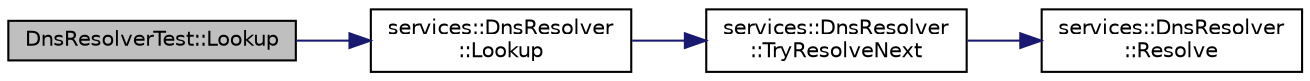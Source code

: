 digraph "DnsResolverTest::Lookup"
{
 // INTERACTIVE_SVG=YES
  edge [fontname="Helvetica",fontsize="10",labelfontname="Helvetica",labelfontsize="10"];
  node [fontname="Helvetica",fontsize="10",shape=record];
  rankdir="LR";
  Node130 [label="DnsResolverTest::Lookup",height=0.2,width=0.4,color="black", fillcolor="grey75", style="filled", fontcolor="black"];
  Node130 -> Node131 [color="midnightblue",fontsize="10",style="solid",fontname="Helvetica"];
  Node131 [label="services::DnsResolver\l::Lookup",height=0.2,width=0.4,color="black", fillcolor="white", style="filled",URL="$df/d62/classservices_1_1_dns_resolver.html#ab35f7fd112e1480d5ef58f9a32297fd3"];
  Node131 -> Node132 [color="midnightblue",fontsize="10",style="solid",fontname="Helvetica"];
  Node132 [label="services::DnsResolver\l::TryResolveNext",height=0.2,width=0.4,color="black", fillcolor="white", style="filled",URL="$df/d62/classservices_1_1_dns_resolver.html#a6ec127250fccdceecaf17aca6319b9c1"];
  Node132 -> Node133 [color="midnightblue",fontsize="10",style="solid",fontname="Helvetica"];
  Node133 [label="services::DnsResolver\l::Resolve",height=0.2,width=0.4,color="black", fillcolor="white", style="filled",URL="$df/d62/classservices_1_1_dns_resolver.html#a64f257b248f4d277fb838d9da105d6e6"];
}
